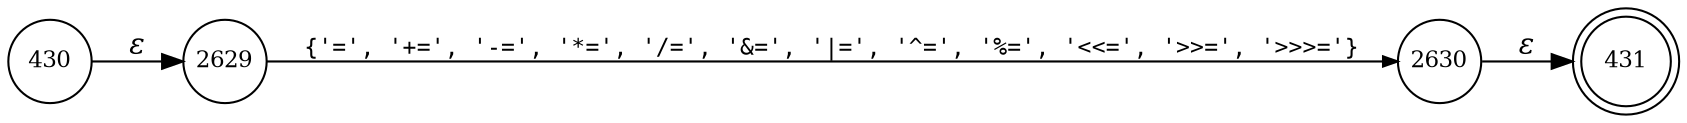 digraph ATN {
rankdir=LR;
s431[fontsize=11, label="431", shape=doublecircle, fixedsize=true, width=.6];
s2629[fontsize=11,label="2629", shape=circle, fixedsize=true, width=.55, peripheries=1];
s2630[fontsize=11,label="2630", shape=circle, fixedsize=true, width=.55, peripheries=1];
s430[fontsize=11,label="430", shape=circle, fixedsize=true, width=.55, peripheries=1];
s430 -> s2629 [fontname="Times-Italic", label="&epsilon;"];
s2629 -> s2630 [fontsize=11, fontname="Courier", arrowsize=.7, label = "{'=', '+=', '-=', '*=', '/=', '&=', '|=', '^=', '%=', '<<=', '>>=', '>>>='}", arrowhead = normal];
s2630 -> s431 [fontname="Times-Italic", label="&epsilon;"];
}